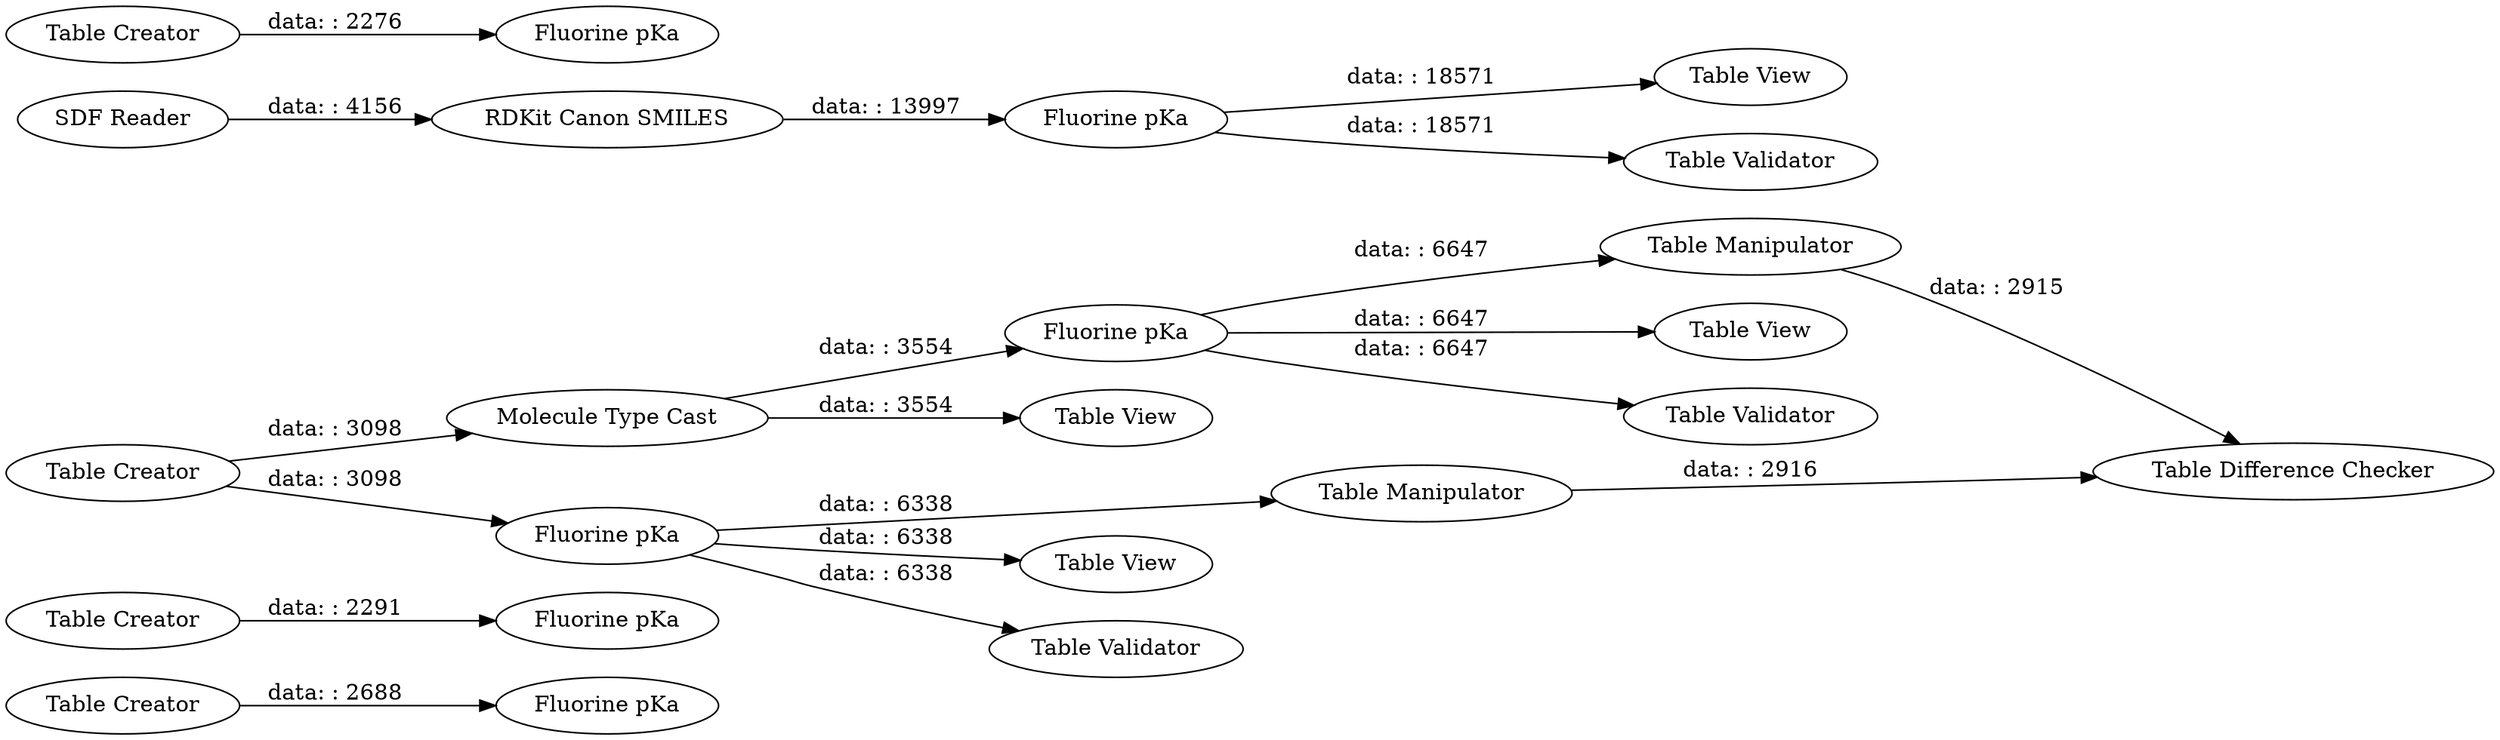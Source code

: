 digraph {
	"-5656755933243708565_71" [label="Fluorine pKa"]
	"-5656755933243708565_72" [label="Fluorine pKa"]
	"-5656755933243708565_50" [label="Table Manipulator"]
	"-5656755933243708565_45" [label="RDKit Canon SMILES"]
	"-5656755933243708565_22" [label="Table Creator"]
	"-5656755933243708565_67" [label="Fluorine pKa"]
	"-5656755933243708565_2" [label="Table Creator"]
	"-5656755933243708565_16" [label="Table Creator"]
	"-5656755933243708565_56" [label="Molecule Type Cast"]
	"-5656755933243708565_51" [label="Table Manipulator"]
	"-5656755933243708565_4" [label="Table View"]
	"-5656755933243708565_47" [label="Table View"]
	"-5656755933243708565_52" [label="Table Difference Checker"]
	"-5656755933243708565_57" [label="Table View"]
	"-5656755933243708565_74" [label="Fluorine pKa"]
	"-5656755933243708565_24" [label="Table Creator"]
	"-5656755933243708565_31" [label="Table View"]
	"-5656755933243708565_76" [label="Table Validator"]
	"-5656755933243708565_77" [label="Table Validator"]
	"-5656755933243708565_78" [label="Table Validator"]
	"-5656755933243708565_73" [label="Fluorine pKa"]
	"-5656755933243708565_68" [label="Fluorine pKa"]
	"-5656755933243708565_39" [label="SDF Reader"]
	"-5656755933243708565_74" -> "-5656755933243708565_47" [label="data: : 18571"]
	"-5656755933243708565_45" -> "-5656755933243708565_74" [label="data: : 13997"]
	"-5656755933243708565_2" -> "-5656755933243708565_56" [label="data: : 3098"]
	"-5656755933243708565_39" -> "-5656755933243708565_45" [label="data: : 4156"]
	"-5656755933243708565_68" -> "-5656755933243708565_76" [label="data: : 6338"]
	"-5656755933243708565_67" -> "-5656755933243708565_51" [label="data: : 6647"]
	"-5656755933243708565_67" -> "-5656755933243708565_77" [label="data: : 6647"]
	"-5656755933243708565_22" -> "-5656755933243708565_72" [label="data: : 2291"]
	"-5656755933243708565_16" -> "-5656755933243708565_71" [label="data: : 2688"]
	"-5656755933243708565_56" -> "-5656755933243708565_67" [label="data: : 3554"]
	"-5656755933243708565_67" -> "-5656755933243708565_31" [label="data: : 6647"]
	"-5656755933243708565_24" -> "-5656755933243708565_73" [label="data: : 2276"]
	"-5656755933243708565_74" -> "-5656755933243708565_78" [label="data: : 18571"]
	"-5656755933243708565_51" -> "-5656755933243708565_52" [label="data: : 2915"]
	"-5656755933243708565_2" -> "-5656755933243708565_68" [label="data: : 3098"]
	"-5656755933243708565_56" -> "-5656755933243708565_57" [label="data: : 3554"]
	"-5656755933243708565_68" -> "-5656755933243708565_4" [label="data: : 6338"]
	"-5656755933243708565_68" -> "-5656755933243708565_50" [label="data: : 6338"]
	"-5656755933243708565_50" -> "-5656755933243708565_52" [label="data: : 2916"]
	rankdir=LR
}
